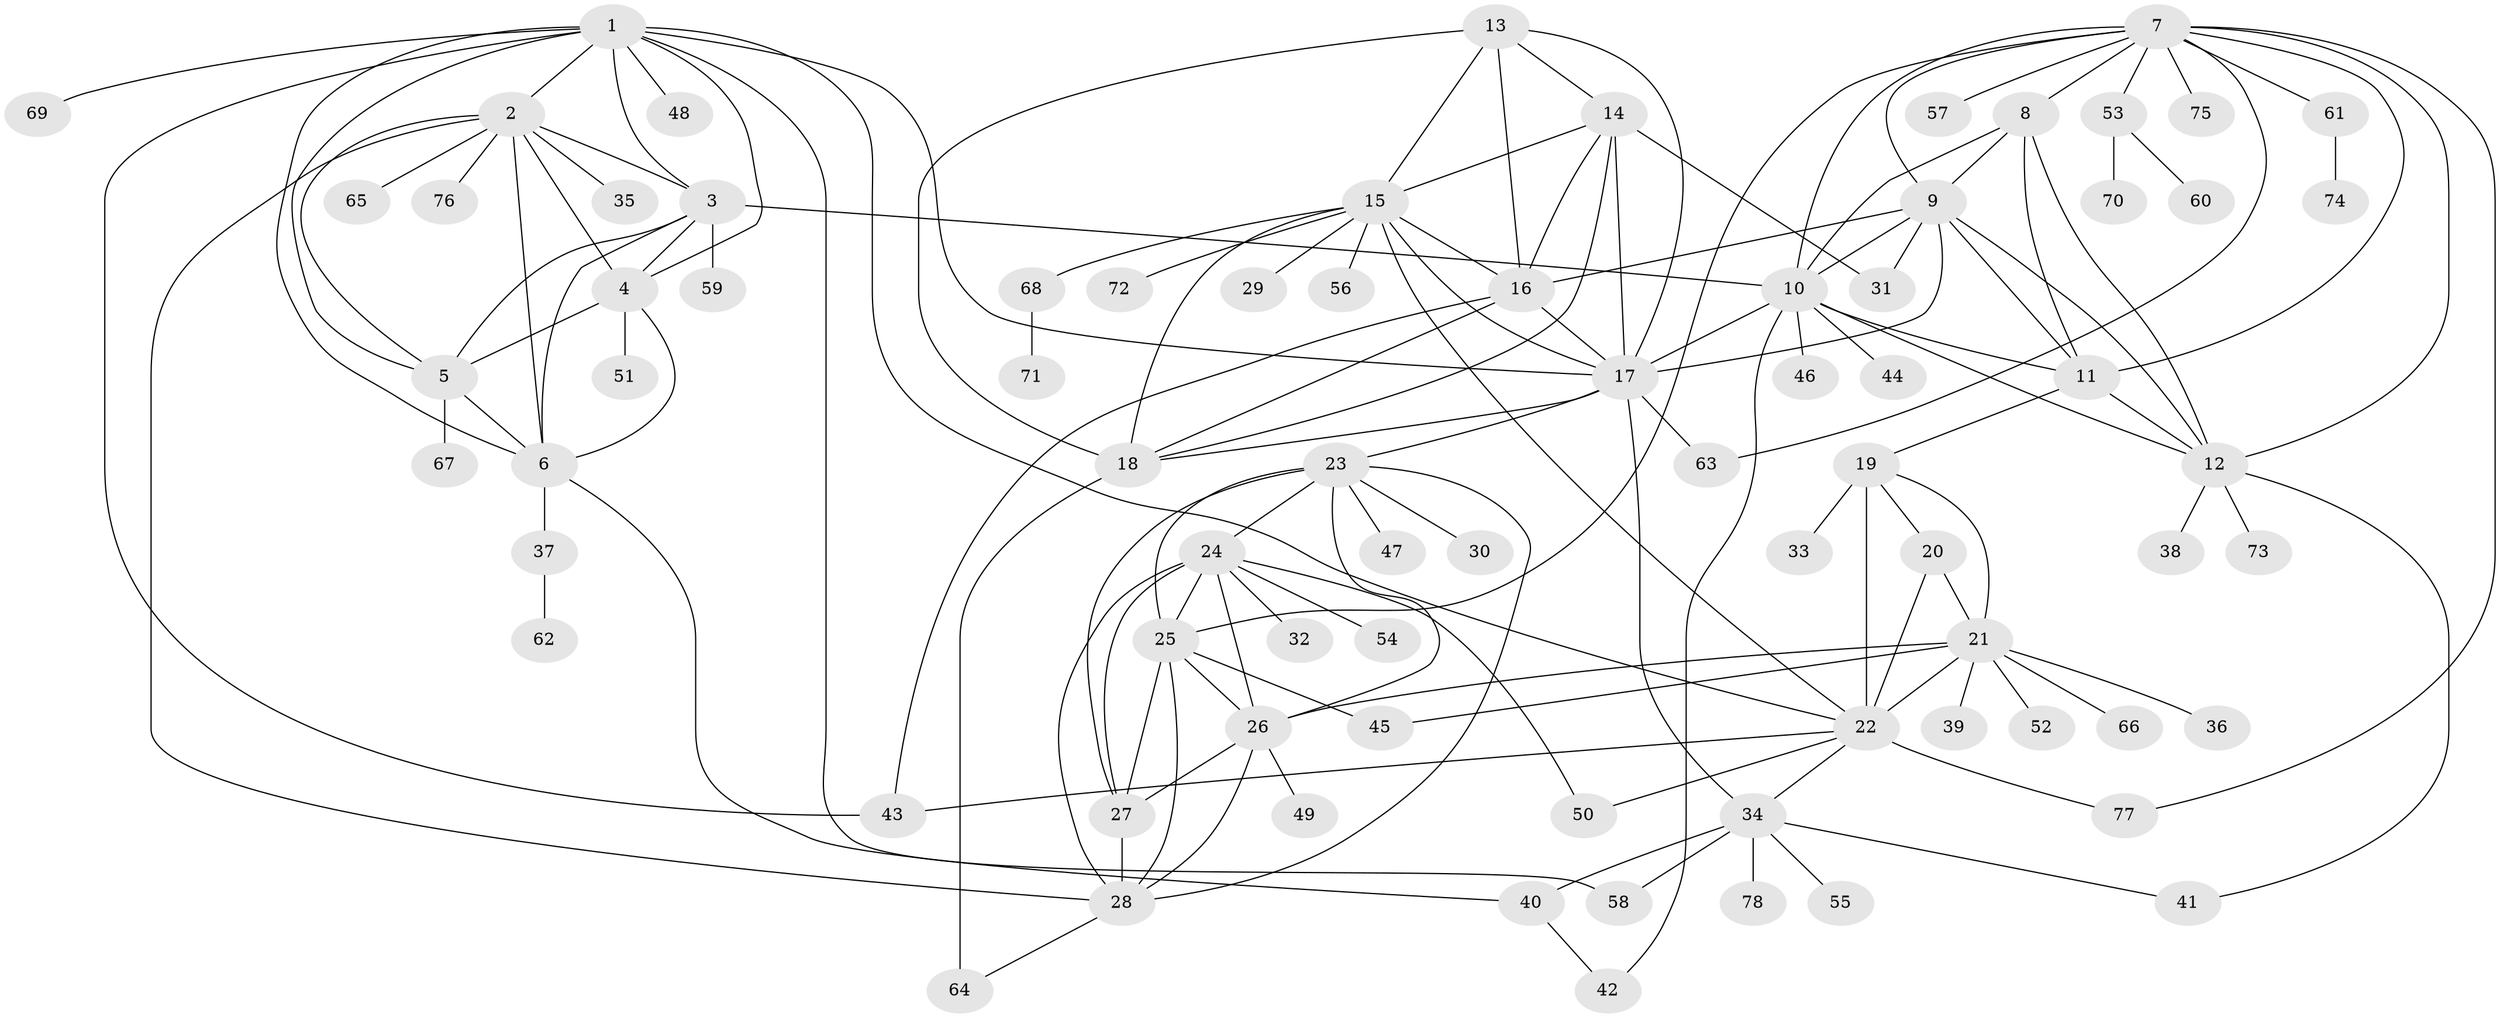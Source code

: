 // original degree distribution, {12: 0.015503875968992248, 10: 0.007751937984496124, 8: 0.05426356589147287, 7: 0.031007751937984496, 13: 0.007751937984496124, 5: 0.015503875968992248, 9: 0.06201550387596899, 11: 0.031007751937984496, 6: 0.015503875968992248, 1: 0.5581395348837209, 2: 0.17054263565891473, 3: 0.023255813953488372, 4: 0.007751937984496124}
// Generated by graph-tools (version 1.1) at 2025/52/03/04/25 22:52:08]
// undirected, 78 vertices, 141 edges
graph export_dot {
  node [color=gray90,style=filled];
  1;
  2;
  3;
  4;
  5;
  6;
  7;
  8;
  9;
  10;
  11;
  12;
  13;
  14;
  15;
  16;
  17;
  18;
  19;
  20;
  21;
  22;
  23;
  24;
  25;
  26;
  27;
  28;
  29;
  30;
  31;
  32;
  33;
  34;
  35;
  36;
  37;
  38;
  39;
  40;
  41;
  42;
  43;
  44;
  45;
  46;
  47;
  48;
  49;
  50;
  51;
  52;
  53;
  54;
  55;
  56;
  57;
  58;
  59;
  60;
  61;
  62;
  63;
  64;
  65;
  66;
  67;
  68;
  69;
  70;
  71;
  72;
  73;
  74;
  75;
  76;
  77;
  78;
  1 -- 2 [weight=1.0];
  1 -- 3 [weight=1.0];
  1 -- 4 [weight=1.0];
  1 -- 5 [weight=1.0];
  1 -- 6 [weight=1.0];
  1 -- 17 [weight=1.0];
  1 -- 22 [weight=1.0];
  1 -- 43 [weight=1.0];
  1 -- 48 [weight=1.0];
  1 -- 58 [weight=1.0];
  1 -- 69 [weight=1.0];
  2 -- 3 [weight=1.0];
  2 -- 4 [weight=1.0];
  2 -- 5 [weight=1.0];
  2 -- 6 [weight=1.0];
  2 -- 28 [weight=1.0];
  2 -- 35 [weight=1.0];
  2 -- 65 [weight=1.0];
  2 -- 76 [weight=1.0];
  3 -- 4 [weight=1.0];
  3 -- 5 [weight=1.0];
  3 -- 6 [weight=1.0];
  3 -- 10 [weight=1.0];
  3 -- 59 [weight=1.0];
  4 -- 5 [weight=1.0];
  4 -- 6 [weight=1.0];
  4 -- 51 [weight=1.0];
  5 -- 6 [weight=1.0];
  5 -- 67 [weight=1.0];
  6 -- 37 [weight=1.0];
  6 -- 40 [weight=1.0];
  7 -- 8 [weight=1.0];
  7 -- 9 [weight=1.0];
  7 -- 10 [weight=1.0];
  7 -- 11 [weight=1.0];
  7 -- 12 [weight=1.0];
  7 -- 25 [weight=1.0];
  7 -- 53 [weight=1.0];
  7 -- 57 [weight=1.0];
  7 -- 61 [weight=1.0];
  7 -- 63 [weight=1.0];
  7 -- 75 [weight=1.0];
  7 -- 77 [weight=1.0];
  8 -- 9 [weight=1.0];
  8 -- 10 [weight=1.0];
  8 -- 11 [weight=1.0];
  8 -- 12 [weight=1.0];
  9 -- 10 [weight=1.0];
  9 -- 11 [weight=1.0];
  9 -- 12 [weight=1.0];
  9 -- 16 [weight=1.0];
  9 -- 17 [weight=1.0];
  9 -- 31 [weight=1.0];
  10 -- 11 [weight=1.0];
  10 -- 12 [weight=1.0];
  10 -- 17 [weight=1.0];
  10 -- 42 [weight=1.0];
  10 -- 44 [weight=1.0];
  10 -- 46 [weight=1.0];
  11 -- 12 [weight=1.0];
  11 -- 19 [weight=1.0];
  12 -- 38 [weight=1.0];
  12 -- 41 [weight=1.0];
  12 -- 73 [weight=1.0];
  13 -- 14 [weight=1.0];
  13 -- 15 [weight=1.0];
  13 -- 16 [weight=1.0];
  13 -- 17 [weight=1.0];
  13 -- 18 [weight=1.0];
  14 -- 15 [weight=1.0];
  14 -- 16 [weight=1.0];
  14 -- 17 [weight=1.0];
  14 -- 18 [weight=1.0];
  14 -- 31 [weight=5.0];
  15 -- 16 [weight=1.0];
  15 -- 17 [weight=1.0];
  15 -- 18 [weight=1.0];
  15 -- 22 [weight=1.0];
  15 -- 29 [weight=1.0];
  15 -- 56 [weight=1.0];
  15 -- 68 [weight=1.0];
  15 -- 72 [weight=1.0];
  16 -- 17 [weight=4.0];
  16 -- 18 [weight=1.0];
  16 -- 43 [weight=1.0];
  17 -- 18 [weight=1.0];
  17 -- 23 [weight=1.0];
  17 -- 34 [weight=1.0];
  17 -- 63 [weight=1.0];
  18 -- 64 [weight=3.0];
  19 -- 20 [weight=1.0];
  19 -- 21 [weight=1.0];
  19 -- 22 [weight=3.0];
  19 -- 33 [weight=1.0];
  20 -- 21 [weight=1.0];
  20 -- 22 [weight=3.0];
  21 -- 22 [weight=3.0];
  21 -- 26 [weight=1.0];
  21 -- 36 [weight=1.0];
  21 -- 39 [weight=1.0];
  21 -- 45 [weight=1.0];
  21 -- 52 [weight=1.0];
  21 -- 66 [weight=1.0];
  22 -- 34 [weight=1.0];
  22 -- 43 [weight=1.0];
  22 -- 50 [weight=1.0];
  22 -- 77 [weight=1.0];
  23 -- 24 [weight=1.0];
  23 -- 25 [weight=1.0];
  23 -- 26 [weight=1.0];
  23 -- 27 [weight=1.0];
  23 -- 28 [weight=1.0];
  23 -- 30 [weight=1.0];
  23 -- 47 [weight=1.0];
  24 -- 25 [weight=1.0];
  24 -- 26 [weight=1.0];
  24 -- 27 [weight=1.0];
  24 -- 28 [weight=1.0];
  24 -- 32 [weight=1.0];
  24 -- 50 [weight=1.0];
  24 -- 54 [weight=1.0];
  25 -- 26 [weight=1.0];
  25 -- 27 [weight=1.0];
  25 -- 28 [weight=1.0];
  25 -- 45 [weight=1.0];
  26 -- 27 [weight=1.0];
  26 -- 28 [weight=1.0];
  26 -- 49 [weight=1.0];
  27 -- 28 [weight=1.0];
  28 -- 64 [weight=1.0];
  34 -- 40 [weight=1.0];
  34 -- 41 [weight=1.0];
  34 -- 55 [weight=1.0];
  34 -- 58 [weight=1.0];
  34 -- 78 [weight=1.0];
  37 -- 62 [weight=1.0];
  40 -- 42 [weight=1.0];
  53 -- 60 [weight=1.0];
  53 -- 70 [weight=1.0];
  61 -- 74 [weight=1.0];
  68 -- 71 [weight=1.0];
}
